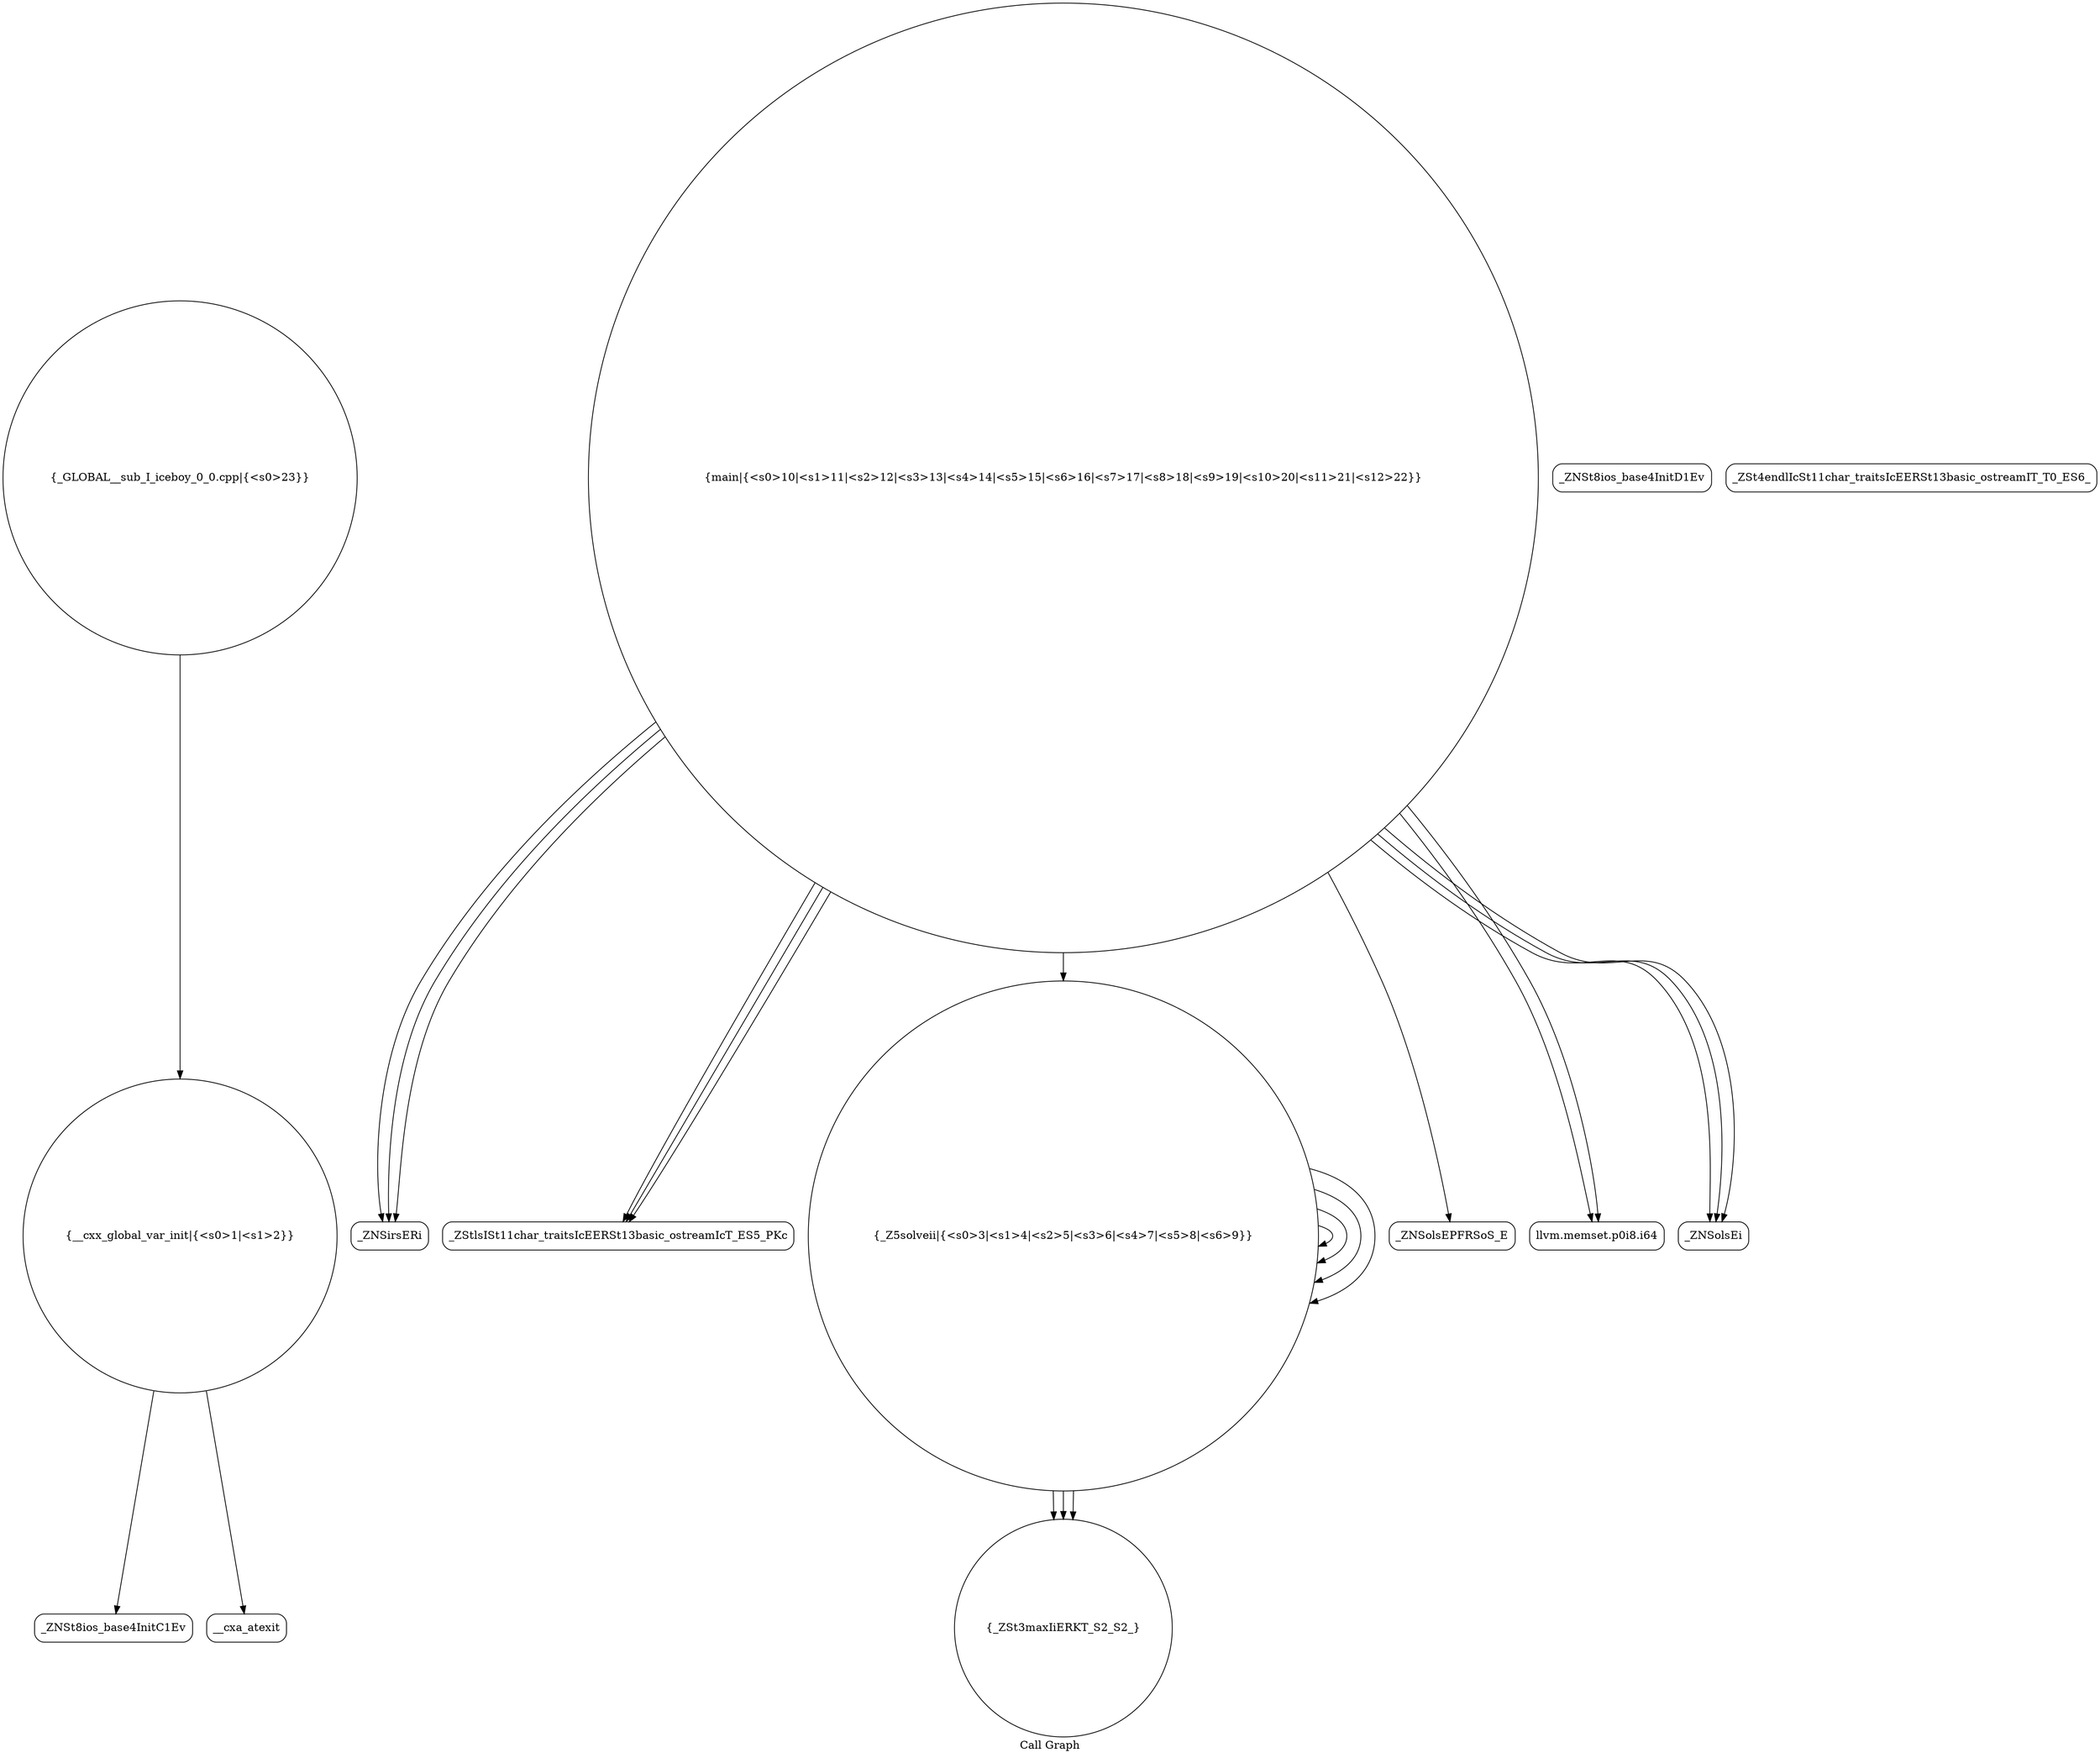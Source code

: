 digraph "Call Graph" {
	label="Call Graph";

	Node0x5561902c5e40 [shape=record,shape=circle,label="{__cxx_global_var_init|{<s0>1|<s1>2}}"];
	Node0x5561902c5e40:s0 -> Node0x5561902c62d0[color=black];
	Node0x5561902c5e40:s1 -> Node0x5561902c63d0[color=black];
	Node0x5561902c65d0 [shape=record,shape=Mrecord,label="{_ZNSirsERi}"];
	Node0x5561902c6350 [shape=record,shape=Mrecord,label="{_ZNSt8ios_base4InitD1Ev}"];
	Node0x5561902c66d0 [shape=record,shape=Mrecord,label="{_ZStlsISt11char_traitsIcEERSt13basic_ostreamIcT_ES5_PKc}"];
	Node0x5561902c6450 [shape=record,shape=circle,label="{_Z5solveii|{<s0>3|<s1>4|<s2>5|<s3>6|<s4>7|<s5>8|<s6>9}}"];
	Node0x5561902c6450:s0 -> Node0x5561902c6450[color=black];
	Node0x5561902c6450:s1 -> Node0x5561902c6450[color=black];
	Node0x5561902c6450:s2 -> Node0x5561902c6450[color=black];
	Node0x5561902c6450:s3 -> Node0x5561902c6450[color=black];
	Node0x5561902c6450:s4 -> Node0x5561902c64d0[color=black];
	Node0x5561902c6450:s5 -> Node0x5561902c64d0[color=black];
	Node0x5561902c6450:s6 -> Node0x5561902c64d0[color=black];
	Node0x5561902c67d0 [shape=record,shape=Mrecord,label="{_ZNSolsEPFRSoS_E}"];
	Node0x5561902c6550 [shape=record,shape=circle,label="{main|{<s0>10|<s1>11|<s2>12|<s3>13|<s4>14|<s5>15|<s6>16|<s7>17|<s8>18|<s9>19|<s10>20|<s11>21|<s12>22}}"];
	Node0x5561902c6550:s0 -> Node0x5561902c65d0[color=black];
	Node0x5561902c6550:s1 -> Node0x5561902c6650[color=black];
	Node0x5561902c6550:s2 -> Node0x5561902c6650[color=black];
	Node0x5561902c6550:s3 -> Node0x5561902c65d0[color=black];
	Node0x5561902c6550:s4 -> Node0x5561902c65d0[color=black];
	Node0x5561902c6550:s5 -> Node0x5561902c6450[color=black];
	Node0x5561902c6550:s6 -> Node0x5561902c66d0[color=black];
	Node0x5561902c6550:s7 -> Node0x5561902c6750[color=black];
	Node0x5561902c6550:s8 -> Node0x5561902c66d0[color=black];
	Node0x5561902c6550:s9 -> Node0x5561902c6750[color=black];
	Node0x5561902c6550:s10 -> Node0x5561902c66d0[color=black];
	Node0x5561902c6550:s11 -> Node0x5561902c6750[color=black];
	Node0x5561902c6550:s12 -> Node0x5561902c67d0[color=black];
	Node0x5561902c68d0 [shape=record,shape=circle,label="{_GLOBAL__sub_I_iceboy_0_0.cpp|{<s0>23}}"];
	Node0x5561902c68d0:s0 -> Node0x5561902c5e40[color=black];
	Node0x5561902c62d0 [shape=record,shape=Mrecord,label="{_ZNSt8ios_base4InitC1Ev}"];
	Node0x5561902c6650 [shape=record,shape=Mrecord,label="{llvm.memset.p0i8.i64}"];
	Node0x5561902c63d0 [shape=record,shape=Mrecord,label="{__cxa_atexit}"];
	Node0x5561902c6750 [shape=record,shape=Mrecord,label="{_ZNSolsEi}"];
	Node0x5561902c64d0 [shape=record,shape=circle,label="{_ZSt3maxIiERKT_S2_S2_}"];
	Node0x5561902c6850 [shape=record,shape=Mrecord,label="{_ZSt4endlIcSt11char_traitsIcEERSt13basic_ostreamIT_T0_ES6_}"];
}
